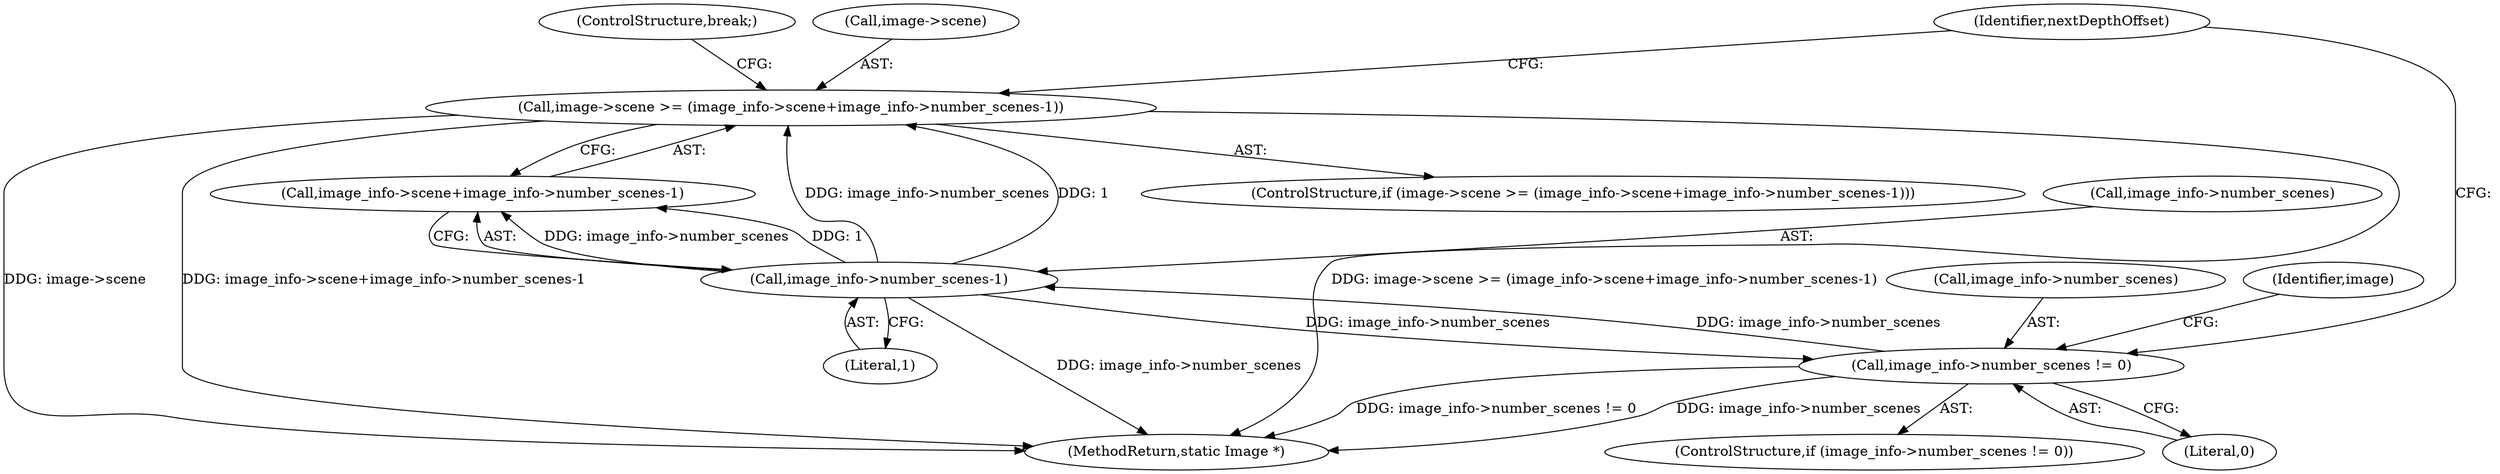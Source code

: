 digraph "0_ImageMagick_f6e9d0d9955e85bdd7540b251cd50d598dacc5e6_41@pointer" {
"1001140" [label="(Call,image->scene >= (image_info->scene+image_info->number_scenes-1))"];
"1001148" [label="(Call,image_info->number_scenes-1)"];
"1001134" [label="(Call,image_info->number_scenes != 0)"];
"1001148" [label="(Call,image_info->number_scenes-1)"];
"1001239" [label="(MethodReturn,static Image *)"];
"1001153" [label="(ControlStructure,break;)"];
"1001140" [label="(Call,image->scene >= (image_info->scene+image_info->number_scenes-1))"];
"1001149" [label="(Call,image_info->number_scenes)"];
"1001134" [label="(Call,image_info->number_scenes != 0)"];
"1001144" [label="(Call,image_info->scene+image_info->number_scenes-1)"];
"1001152" [label="(Literal,1)"];
"1001135" [label="(Call,image_info->number_scenes)"];
"1001138" [label="(Literal,0)"];
"1001156" [label="(Identifier,nextDepthOffset)"];
"1001142" [label="(Identifier,image)"];
"1001139" [label="(ControlStructure,if (image->scene >= (image_info->scene+image_info->number_scenes-1)))"];
"1001141" [label="(Call,image->scene)"];
"1001133" [label="(ControlStructure,if (image_info->number_scenes != 0))"];
"1001140" -> "1001139"  [label="AST: "];
"1001140" -> "1001144"  [label="CFG: "];
"1001141" -> "1001140"  [label="AST: "];
"1001144" -> "1001140"  [label="AST: "];
"1001153" -> "1001140"  [label="CFG: "];
"1001156" -> "1001140"  [label="CFG: "];
"1001140" -> "1001239"  [label="DDG: image->scene >= (image_info->scene+image_info->number_scenes-1)"];
"1001140" -> "1001239"  [label="DDG: image->scene"];
"1001140" -> "1001239"  [label="DDG: image_info->scene+image_info->number_scenes-1"];
"1001148" -> "1001140"  [label="DDG: image_info->number_scenes"];
"1001148" -> "1001140"  [label="DDG: 1"];
"1001148" -> "1001144"  [label="AST: "];
"1001148" -> "1001152"  [label="CFG: "];
"1001149" -> "1001148"  [label="AST: "];
"1001152" -> "1001148"  [label="AST: "];
"1001144" -> "1001148"  [label="CFG: "];
"1001148" -> "1001239"  [label="DDG: image_info->number_scenes"];
"1001148" -> "1001134"  [label="DDG: image_info->number_scenes"];
"1001148" -> "1001144"  [label="DDG: image_info->number_scenes"];
"1001148" -> "1001144"  [label="DDG: 1"];
"1001134" -> "1001148"  [label="DDG: image_info->number_scenes"];
"1001134" -> "1001133"  [label="AST: "];
"1001134" -> "1001138"  [label="CFG: "];
"1001135" -> "1001134"  [label="AST: "];
"1001138" -> "1001134"  [label="AST: "];
"1001142" -> "1001134"  [label="CFG: "];
"1001156" -> "1001134"  [label="CFG: "];
"1001134" -> "1001239"  [label="DDG: image_info->number_scenes != 0"];
"1001134" -> "1001239"  [label="DDG: image_info->number_scenes"];
}
